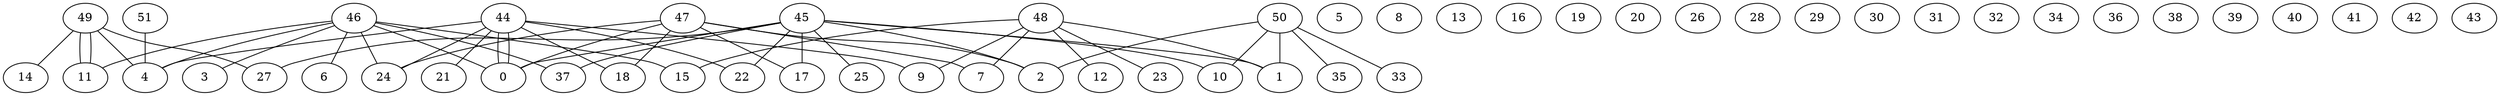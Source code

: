 graph G {
0;
1;
2;
3;
4;
5;
6;
7;
8;
9;
10;
11;
12;
13;
14;
15;
16;
17;
18;
19;
20;
21;
22;
23;
24;
25;
26;
27;
28;
29;
30;
31;
32;
33;
34;
35;
36;
37;
38;
39;
40;
41;
42;
43;
44;
45;
46;
47;
48;
49;
50;
51;
51--4 ;
50--1 ;
50--2 ;
50--33 ;
50--35 ;
50--10 ;
49--4 ;
49--27 ;
49--11 ;
49--11 ;
49--14 ;
48--9 ;
48--15 ;
48--12 ;
48--1 ;
48--23 ;
48--7 ;
47--18 ;
47--0 ;
47--7 ;
47--17 ;
47--2 ;
47--24 ;
46--4 ;
46--37 ;
46--24 ;
46--11 ;
46--6 ;
46--3 ;
46--15 ;
46--0 ;
45--17 ;
45--2 ;
45--25 ;
45--22 ;
45--37 ;
45--10 ;
45--27 ;
45--1 ;
45--0 ;
44--21 ;
44--24 ;
44--18 ;
44--4 ;
44--22 ;
44--9 ;
44--0 ;
44--0 ;
}
